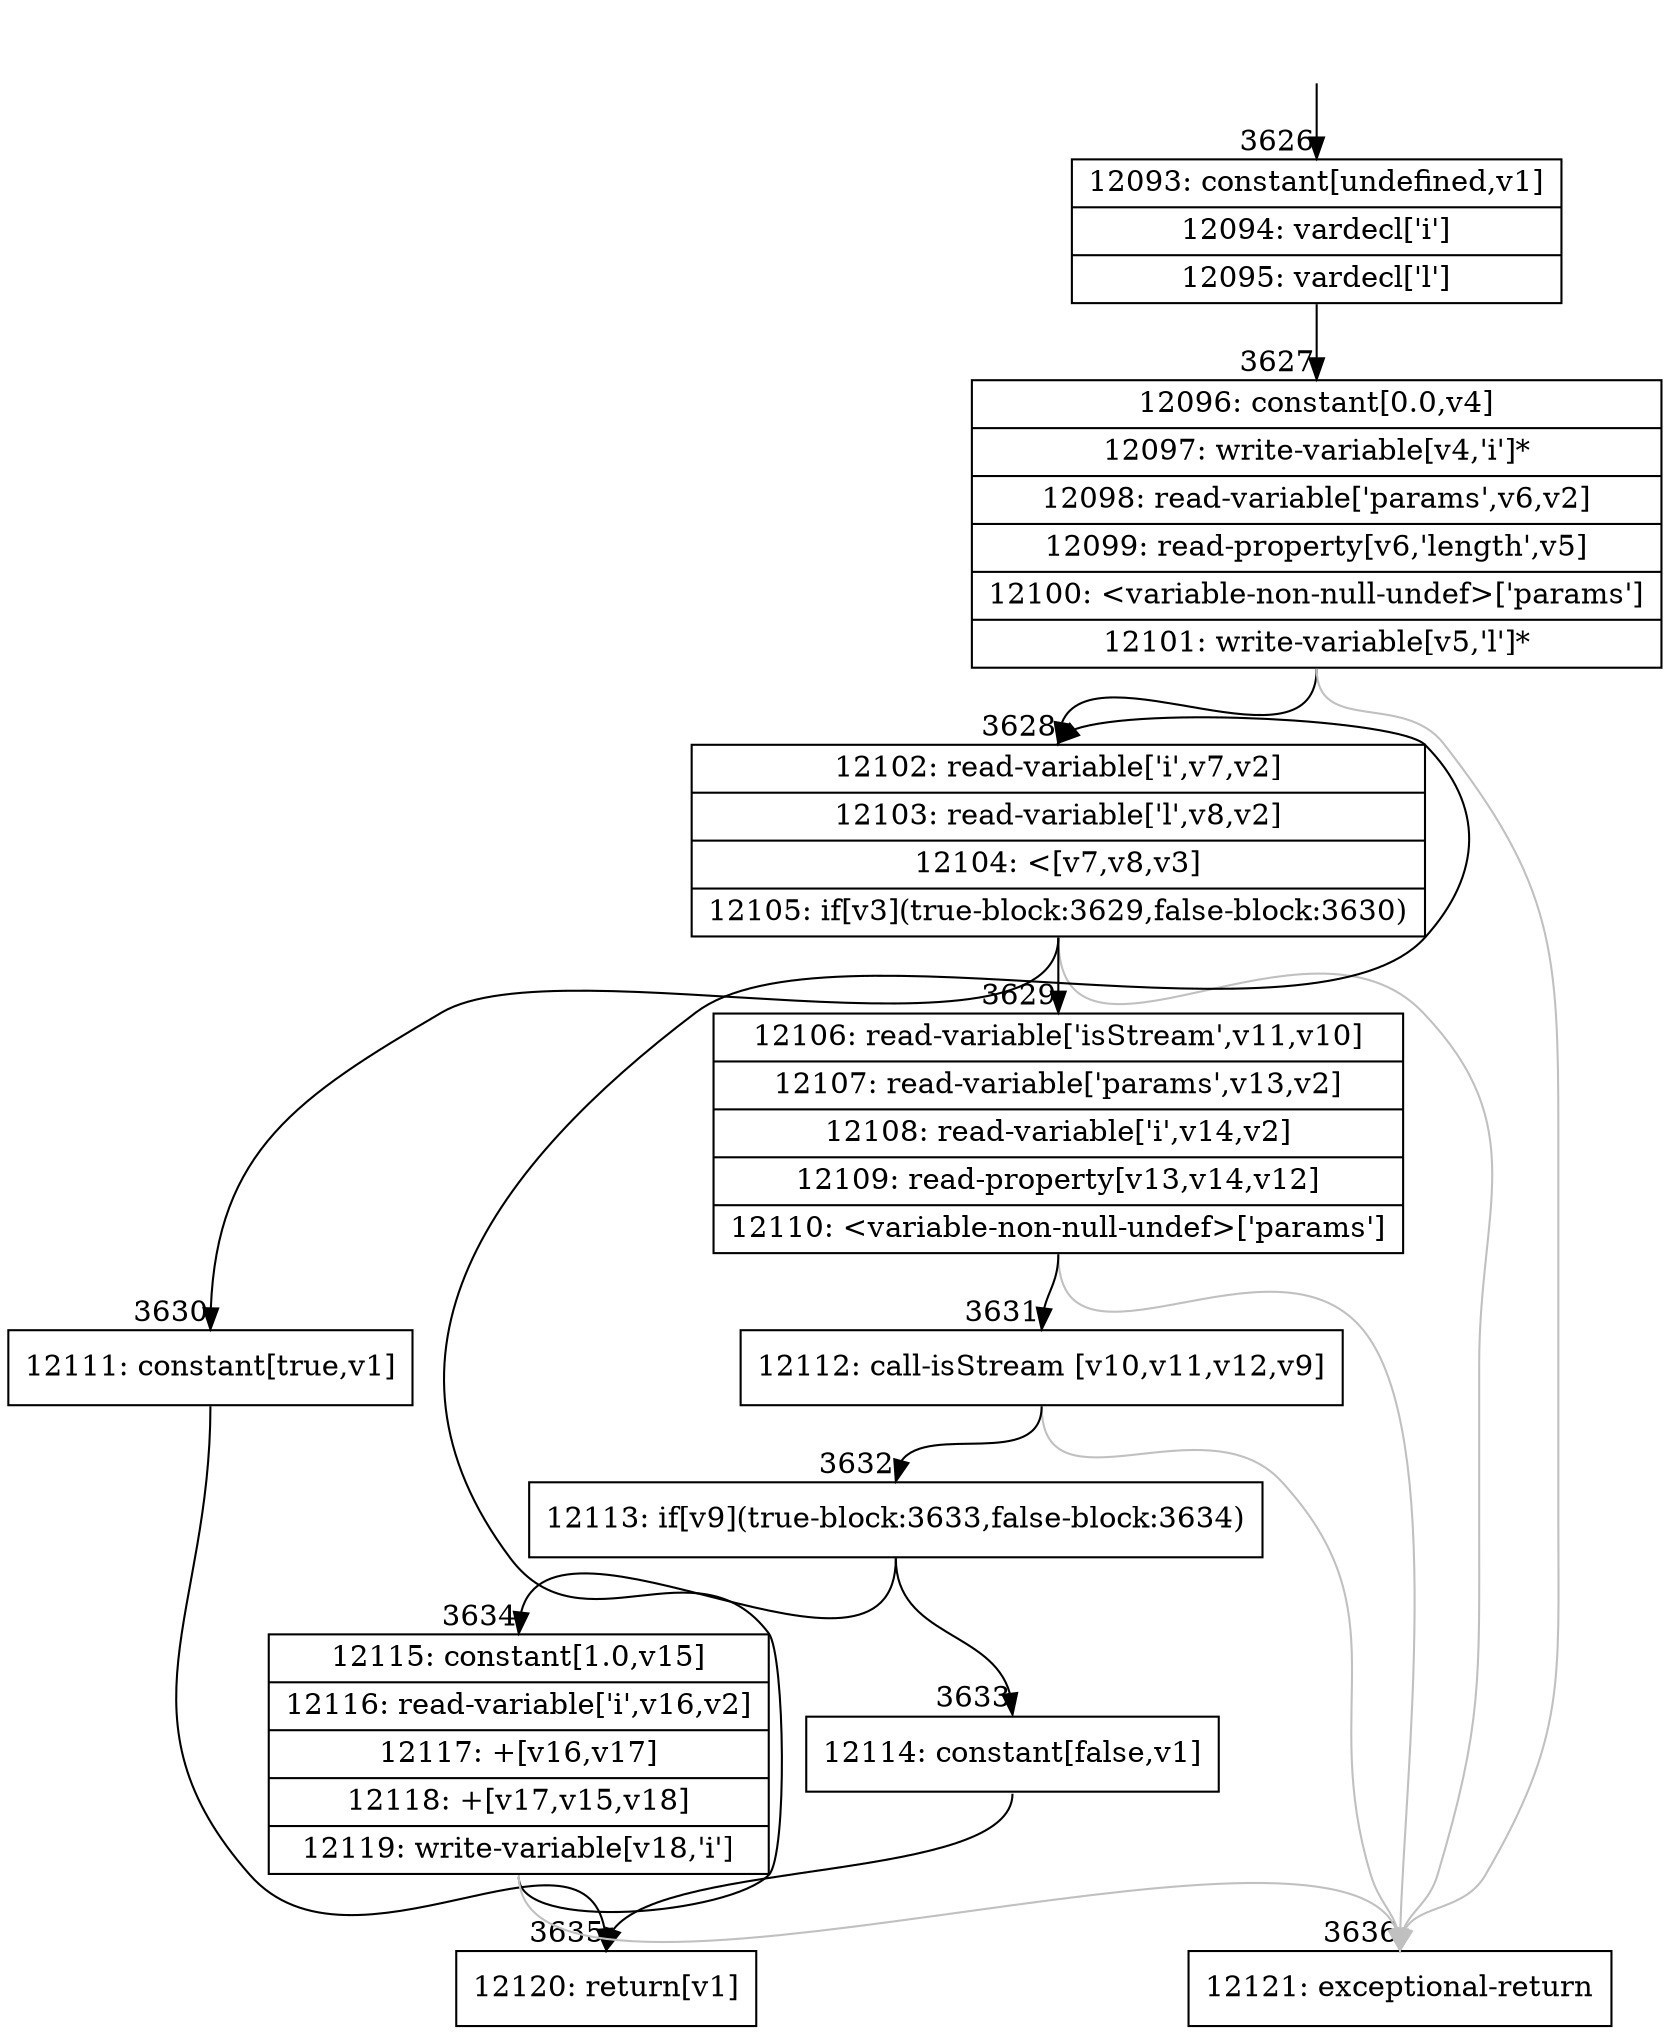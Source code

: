 digraph {
rankdir="TD"
BB_entry288[shape=none,label=""];
BB_entry288 -> BB3626 [tailport=s, headport=n, headlabel="    3626"]
BB3626 [shape=record label="{12093: constant[undefined,v1]|12094: vardecl['i']|12095: vardecl['l']}" ] 
BB3626 -> BB3627 [tailport=s, headport=n, headlabel="      3627"]
BB3627 [shape=record label="{12096: constant[0.0,v4]|12097: write-variable[v4,'i']*|12098: read-variable['params',v6,v2]|12099: read-property[v6,'length',v5]|12100: \<variable-non-null-undef\>['params']|12101: write-variable[v5,'l']*}" ] 
BB3627 -> BB3628 [tailport=s, headport=n, headlabel="      3628"]
BB3627 -> BB3636 [tailport=s, headport=n, color=gray, headlabel="      3636"]
BB3628 [shape=record label="{12102: read-variable['i',v7,v2]|12103: read-variable['l',v8,v2]|12104: \<[v7,v8,v3]|12105: if[v3](true-block:3629,false-block:3630)}" ] 
BB3628 -> BB3629 [tailport=s, headport=n, headlabel="      3629"]
BB3628 -> BB3630 [tailport=s, headport=n, headlabel="      3630"]
BB3628 -> BB3636 [tailport=s, headport=n, color=gray]
BB3629 [shape=record label="{12106: read-variable['isStream',v11,v10]|12107: read-variable['params',v13,v2]|12108: read-variable['i',v14,v2]|12109: read-property[v13,v14,v12]|12110: \<variable-non-null-undef\>['params']}" ] 
BB3629 -> BB3631 [tailport=s, headport=n, headlabel="      3631"]
BB3629 -> BB3636 [tailport=s, headport=n, color=gray]
BB3630 [shape=record label="{12111: constant[true,v1]}" ] 
BB3630 -> BB3635 [tailport=s, headport=n, headlabel="      3635"]
BB3631 [shape=record label="{12112: call-isStream [v10,v11,v12,v9]}" ] 
BB3631 -> BB3632 [tailport=s, headport=n, headlabel="      3632"]
BB3631 -> BB3636 [tailport=s, headport=n, color=gray]
BB3632 [shape=record label="{12113: if[v9](true-block:3633,false-block:3634)}" ] 
BB3632 -> BB3633 [tailport=s, headport=n, headlabel="      3633"]
BB3632 -> BB3634 [tailport=s, headport=n, headlabel="      3634"]
BB3633 [shape=record label="{12114: constant[false,v1]}" ] 
BB3633 -> BB3635 [tailport=s, headport=n]
BB3634 [shape=record label="{12115: constant[1.0,v15]|12116: read-variable['i',v16,v2]|12117: +[v16,v17]|12118: +[v17,v15,v18]|12119: write-variable[v18,'i']}" ] 
BB3634 -> BB3628 [tailport=s, headport=n]
BB3634 -> BB3636 [tailport=s, headport=n, color=gray]
BB3635 [shape=record label="{12120: return[v1]}" ] 
BB3636 [shape=record label="{12121: exceptional-return}" ] 
//#$~ 6679
}
